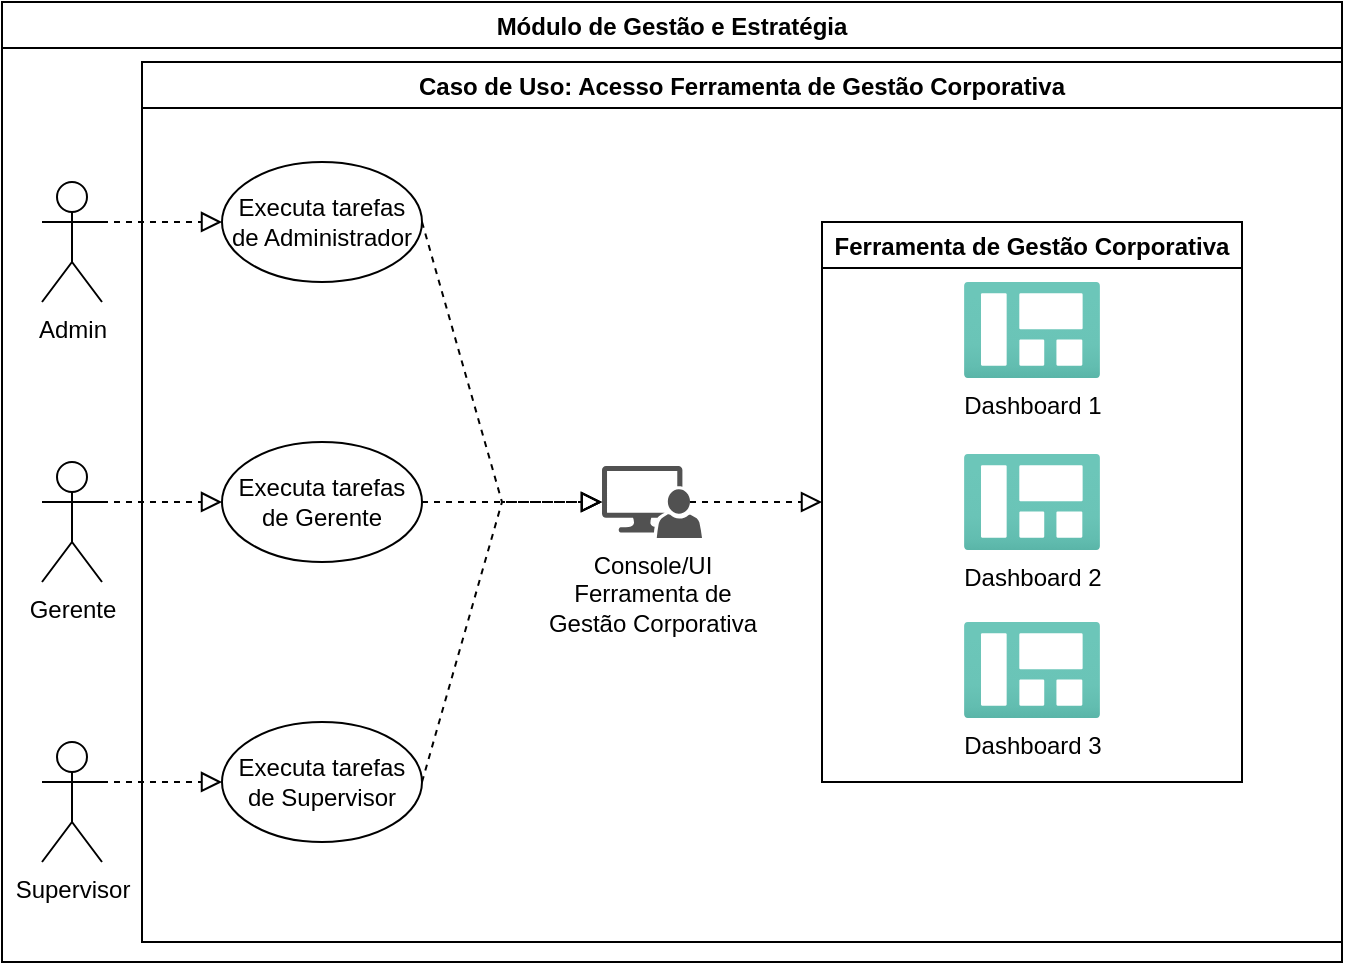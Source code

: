 <mxfile version="16.2.7" type="github">
  <diagram id="V4P6Wyq9q4lGf1gxi9XV" name="MGE-Ferramenta">
    <mxGraphModel dx="1186" dy="796" grid="1" gridSize="10" guides="1" tooltips="1" connect="1" arrows="1" fold="1" page="1" pageScale="1" pageWidth="850" pageHeight="1100" math="0" shadow="0">
      <root>
        <mxCell id="0" />
        <mxCell id="1" parent="0" />
        <mxCell id="z6G9RV_LCMgPO2tXQxvG-1" value="Módulo de Gestão e Estratégia" style="swimlane;" vertex="1" parent="1">
          <mxGeometry x="90" y="40" width="670" height="480" as="geometry" />
        </mxCell>
        <mxCell id="z6G9RV_LCMgPO2tXQxvG-2" value="Admin" style="shape=umlActor;verticalLabelPosition=bottom;verticalAlign=top;html=1;outlineConnect=0;" vertex="1" parent="z6G9RV_LCMgPO2tXQxvG-1">
          <mxGeometry x="20" y="90" width="30" height="60" as="geometry" />
        </mxCell>
        <mxCell id="z6G9RV_LCMgPO2tXQxvG-3" value="Caso de Uso: Acesso Ferramenta de Gestão Corporativa" style="swimlane;" vertex="1" parent="z6G9RV_LCMgPO2tXQxvG-1">
          <mxGeometry x="70" y="30" width="600" height="440" as="geometry" />
        </mxCell>
        <mxCell id="z6G9RV_LCMgPO2tXQxvG-4" value="Executa tarefas&lt;br&gt;de Administrador" style="ellipse;whiteSpace=wrap;html=1;align=center;newEdgeStyle={&quot;edgeStyle&quot;:&quot;entityRelationEdgeStyle&quot;,&quot;startArrow&quot;:&quot;none&quot;,&quot;endArrow&quot;:&quot;none&quot;,&quot;segment&quot;:10,&quot;curved&quot;:1};treeFolding=1;treeMoving=1;" vertex="1" parent="z6G9RV_LCMgPO2tXQxvG-3">
          <mxGeometry x="40" y="50" width="100" height="60" as="geometry" />
        </mxCell>
        <mxCell id="z6G9RV_LCMgPO2tXQxvG-5" value="Executa tarefas&lt;br&gt;de Gerente" style="ellipse;whiteSpace=wrap;html=1;align=center;newEdgeStyle={&quot;edgeStyle&quot;:&quot;entityRelationEdgeStyle&quot;,&quot;startArrow&quot;:&quot;none&quot;,&quot;endArrow&quot;:&quot;none&quot;,&quot;segment&quot;:10,&quot;curved&quot;:1};treeFolding=1;treeMoving=1;" vertex="1" parent="z6G9RV_LCMgPO2tXQxvG-3">
          <mxGeometry x="40" y="190" width="100" height="60" as="geometry" />
        </mxCell>
        <mxCell id="z6G9RV_LCMgPO2tXQxvG-6" value="Executa tarefas&lt;br&gt;de Supervisor" style="ellipse;whiteSpace=wrap;html=1;align=center;newEdgeStyle={&quot;edgeStyle&quot;:&quot;entityRelationEdgeStyle&quot;,&quot;startArrow&quot;:&quot;none&quot;,&quot;endArrow&quot;:&quot;none&quot;,&quot;segment&quot;:10,&quot;curved&quot;:1};treeFolding=1;treeMoving=1;" vertex="1" parent="z6G9RV_LCMgPO2tXQxvG-3">
          <mxGeometry x="40" y="330" width="100" height="60" as="geometry" />
        </mxCell>
        <mxCell id="z6G9RV_LCMgPO2tXQxvG-7" value="Console/UI&lt;br&gt;Ferramenta de&lt;br&gt;Gestão Corporativa" style="sketch=0;pointerEvents=1;shadow=0;dashed=0;html=1;strokeColor=none;labelPosition=center;verticalLabelPosition=bottom;verticalAlign=top;align=center;fillColor=#515151;shape=mxgraph.mscae.system_center.admin_console" vertex="1" parent="z6G9RV_LCMgPO2tXQxvG-3">
          <mxGeometry x="230" y="202" width="50" height="36" as="geometry" />
        </mxCell>
        <mxCell id="z6G9RV_LCMgPO2tXQxvG-9" value="Ferramenta de Gestão Corporativa" style="swimlane;" vertex="1" parent="z6G9RV_LCMgPO2tXQxvG-3">
          <mxGeometry x="340" y="80" width="210" height="280" as="geometry" />
        </mxCell>
        <mxCell id="z6G9RV_LCMgPO2tXQxvG-25" value="Dashboard 1" style="aspect=fixed;html=1;points=[];align=center;image;fontSize=12;image=img/lib/azure2/general/Dashboard.svg;" vertex="1" parent="z6G9RV_LCMgPO2tXQxvG-9">
          <mxGeometry x="71" y="30" width="68" height="48" as="geometry" />
        </mxCell>
        <mxCell id="z6G9RV_LCMgPO2tXQxvG-26" value="Dashboard 2" style="aspect=fixed;html=1;points=[];align=center;image;fontSize=12;image=img/lib/azure2/general/Dashboard.svg;" vertex="1" parent="z6G9RV_LCMgPO2tXQxvG-9">
          <mxGeometry x="71" y="116" width="68" height="48" as="geometry" />
        </mxCell>
        <mxCell id="z6G9RV_LCMgPO2tXQxvG-27" value="Dashboard 3" style="aspect=fixed;html=1;points=[];align=center;image;fontSize=12;image=img/lib/azure2/general/Dashboard.svg;" vertex="1" parent="z6G9RV_LCMgPO2tXQxvG-9">
          <mxGeometry x="71" y="200" width="68" height="48" as="geometry" />
        </mxCell>
        <mxCell id="z6G9RV_LCMgPO2tXQxvG-11" value="" style="endArrow=block;startArrow=none;endFill=0;startFill=0;endSize=8;html=1;verticalAlign=bottom;dashed=1;labelBackgroundColor=none;rounded=0;exitX=1;exitY=0.5;exitDx=0;exitDy=0;entryX=0;entryY=0.5;entryDx=0;entryDy=0;entryPerimeter=0;" edge="1" parent="z6G9RV_LCMgPO2tXQxvG-3" source="z6G9RV_LCMgPO2tXQxvG-4" target="z6G9RV_LCMgPO2tXQxvG-7">
          <mxGeometry width="160" relative="1" as="geometry">
            <mxPoint x="-10" y="130" as="sourcePoint" />
            <mxPoint x="200" y="180" as="targetPoint" />
            <Array as="points">
              <mxPoint x="180" y="220" />
            </Array>
          </mxGeometry>
        </mxCell>
        <mxCell id="z6G9RV_LCMgPO2tXQxvG-12" value="" style="endArrow=block;startArrow=none;endFill=0;startFill=0;endSize=8;html=1;verticalAlign=bottom;dashed=1;labelBackgroundColor=none;rounded=0;exitX=1;exitY=0.5;exitDx=0;exitDy=0;entryX=0;entryY=0.5;entryDx=0;entryDy=0;entryPerimeter=0;" edge="1" parent="z6G9RV_LCMgPO2tXQxvG-3" source="z6G9RV_LCMgPO2tXQxvG-5" target="z6G9RV_LCMgPO2tXQxvG-7">
          <mxGeometry width="160" relative="1" as="geometry">
            <mxPoint x="150" y="130" as="sourcePoint" />
            <mxPoint x="170" y="220" as="targetPoint" />
          </mxGeometry>
        </mxCell>
        <mxCell id="z6G9RV_LCMgPO2tXQxvG-13" value="" style="endArrow=block;startArrow=none;endFill=0;startFill=0;endSize=8;html=1;verticalAlign=bottom;dashed=1;labelBackgroundColor=none;rounded=0;entryX=0;entryY=0.5;entryDx=0;entryDy=0;exitX=1;exitY=0.5;exitDx=0;exitDy=0;entryPerimeter=0;" edge="1" parent="z6G9RV_LCMgPO2tXQxvG-3" source="z6G9RV_LCMgPO2tXQxvG-6" target="z6G9RV_LCMgPO2tXQxvG-7">
          <mxGeometry width="160" relative="1" as="geometry">
            <mxPoint x="150" y="240" as="sourcePoint" />
            <mxPoint x="212" y="240.008" as="targetPoint" />
            <Array as="points">
              <mxPoint x="180" y="220" />
            </Array>
          </mxGeometry>
        </mxCell>
        <mxCell id="z6G9RV_LCMgPO2tXQxvG-14" value="" style="endArrow=block;startArrow=none;endFill=0;startFill=0;endSize=8;html=1;verticalAlign=bottom;dashed=1;labelBackgroundColor=none;rounded=0;exitX=0.88;exitY=0.5;exitDx=0;exitDy=0;exitPerimeter=0;entryX=0;entryY=0.5;entryDx=0;entryDy=0;" edge="1" parent="z6G9RV_LCMgPO2tXQxvG-3" source="z6G9RV_LCMgPO2tXQxvG-7" target="z6G9RV_LCMgPO2tXQxvG-9">
          <mxGeometry width="160" relative="1" as="geometry">
            <mxPoint x="255" y="219.71" as="sourcePoint" />
            <mxPoint x="333" y="220" as="targetPoint" />
          </mxGeometry>
        </mxCell>
        <mxCell id="z6G9RV_LCMgPO2tXQxvG-16" value="" style="endArrow=block;startArrow=none;endFill=0;startFill=0;endSize=8;html=1;verticalAlign=bottom;dashed=1;labelBackgroundColor=none;rounded=0;entryX=0;entryY=0.5;entryDx=0;entryDy=0;exitX=1;exitY=0.333;exitDx=0;exitDy=0;exitPerimeter=0;" edge="1" parent="z6G9RV_LCMgPO2tXQxvG-1" source="z6G9RV_LCMgPO2tXQxvG-2" target="z6G9RV_LCMgPO2tXQxvG-4">
          <mxGeometry width="160" relative="1" as="geometry">
            <mxPoint x="70" y="200" as="sourcePoint" />
            <mxPoint x="230" y="200" as="targetPoint" />
          </mxGeometry>
        </mxCell>
        <mxCell id="z6G9RV_LCMgPO2tXQxvG-17" value="Gerente" style="shape=umlActor;verticalLabelPosition=bottom;verticalAlign=top;html=1;outlineConnect=0;" vertex="1" parent="z6G9RV_LCMgPO2tXQxvG-1">
          <mxGeometry x="20" y="230" width="30" height="60" as="geometry" />
        </mxCell>
        <mxCell id="z6G9RV_LCMgPO2tXQxvG-18" value="Supervisor" style="shape=umlActor;verticalLabelPosition=bottom;verticalAlign=top;html=1;outlineConnect=0;" vertex="1" parent="z6G9RV_LCMgPO2tXQxvG-1">
          <mxGeometry x="20" y="370" width="30" height="60" as="geometry" />
        </mxCell>
        <mxCell id="z6G9RV_LCMgPO2tXQxvG-19" value="" style="endArrow=block;startArrow=none;endFill=0;startFill=0;endSize=8;html=1;verticalAlign=bottom;dashed=1;labelBackgroundColor=none;rounded=0;entryX=0;entryY=0.5;entryDx=0;entryDy=0;exitX=1;exitY=0.333;exitDx=0;exitDy=0;exitPerimeter=0;" edge="1" parent="z6G9RV_LCMgPO2tXQxvG-1" source="z6G9RV_LCMgPO2tXQxvG-17" target="z6G9RV_LCMgPO2tXQxvG-5">
          <mxGeometry width="160" relative="1" as="geometry">
            <mxPoint x="60" y="160" as="sourcePoint" />
            <mxPoint x="120" y="160" as="targetPoint" />
          </mxGeometry>
        </mxCell>
        <mxCell id="z6G9RV_LCMgPO2tXQxvG-20" value="" style="endArrow=block;startArrow=none;endFill=0;startFill=0;endSize=8;html=1;verticalAlign=bottom;dashed=1;labelBackgroundColor=none;rounded=0;entryX=0;entryY=0.5;entryDx=0;entryDy=0;exitX=1;exitY=0.333;exitDx=0;exitDy=0;exitPerimeter=0;" edge="1" parent="z6G9RV_LCMgPO2tXQxvG-1" source="z6G9RV_LCMgPO2tXQxvG-18" target="z6G9RV_LCMgPO2tXQxvG-6">
          <mxGeometry width="160" relative="1" as="geometry">
            <mxPoint x="60" y="270" as="sourcePoint" />
            <mxPoint x="120" y="270" as="targetPoint" />
          </mxGeometry>
        </mxCell>
      </root>
    </mxGraphModel>
  </diagram>
</mxfile>
